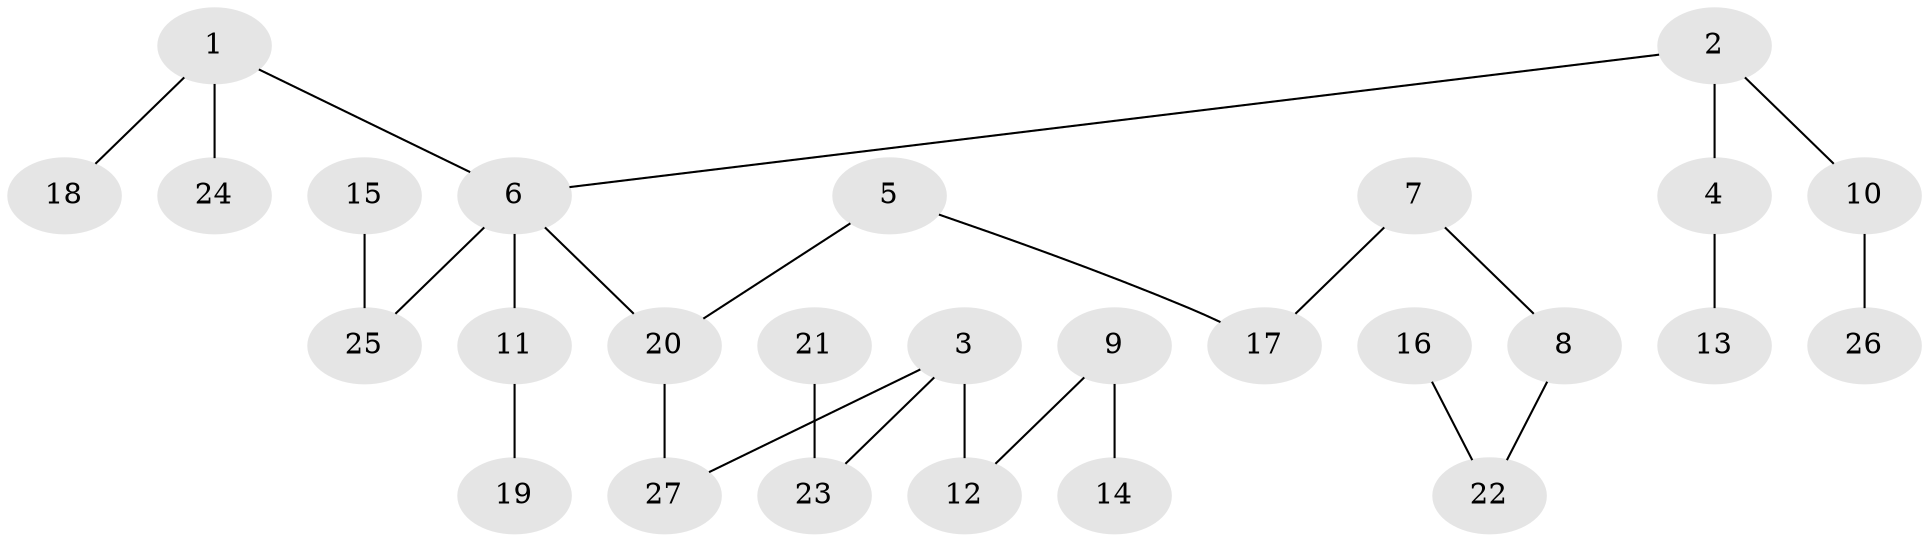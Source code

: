 // original degree distribution, {1: 0.5283018867924528, 4: 0.07547169811320754, 5: 0.018867924528301886, 6: 0.018867924528301886, 3: 0.20754716981132076, 2: 0.1509433962264151}
// Generated by graph-tools (version 1.1) at 2025/02/03/09/25 03:02:23]
// undirected, 27 vertices, 26 edges
graph export_dot {
graph [start="1"]
  node [color=gray90,style=filled];
  1;
  2;
  3;
  4;
  5;
  6;
  7;
  8;
  9;
  10;
  11;
  12;
  13;
  14;
  15;
  16;
  17;
  18;
  19;
  20;
  21;
  22;
  23;
  24;
  25;
  26;
  27;
  1 -- 6 [weight=1.0];
  1 -- 18 [weight=1.0];
  1 -- 24 [weight=1.0];
  2 -- 4 [weight=1.0];
  2 -- 6 [weight=1.0];
  2 -- 10 [weight=1.0];
  3 -- 12 [weight=1.0];
  3 -- 23 [weight=1.0];
  3 -- 27 [weight=1.0];
  4 -- 13 [weight=1.0];
  5 -- 17 [weight=1.0];
  5 -- 20 [weight=1.0];
  6 -- 11 [weight=1.0];
  6 -- 20 [weight=1.0];
  6 -- 25 [weight=1.0];
  7 -- 8 [weight=1.0];
  7 -- 17 [weight=1.0];
  8 -- 22 [weight=1.0];
  9 -- 12 [weight=1.0];
  9 -- 14 [weight=1.0];
  10 -- 26 [weight=1.0];
  11 -- 19 [weight=1.0];
  15 -- 25 [weight=1.0];
  16 -- 22 [weight=1.0];
  20 -- 27 [weight=1.0];
  21 -- 23 [weight=1.0];
}
